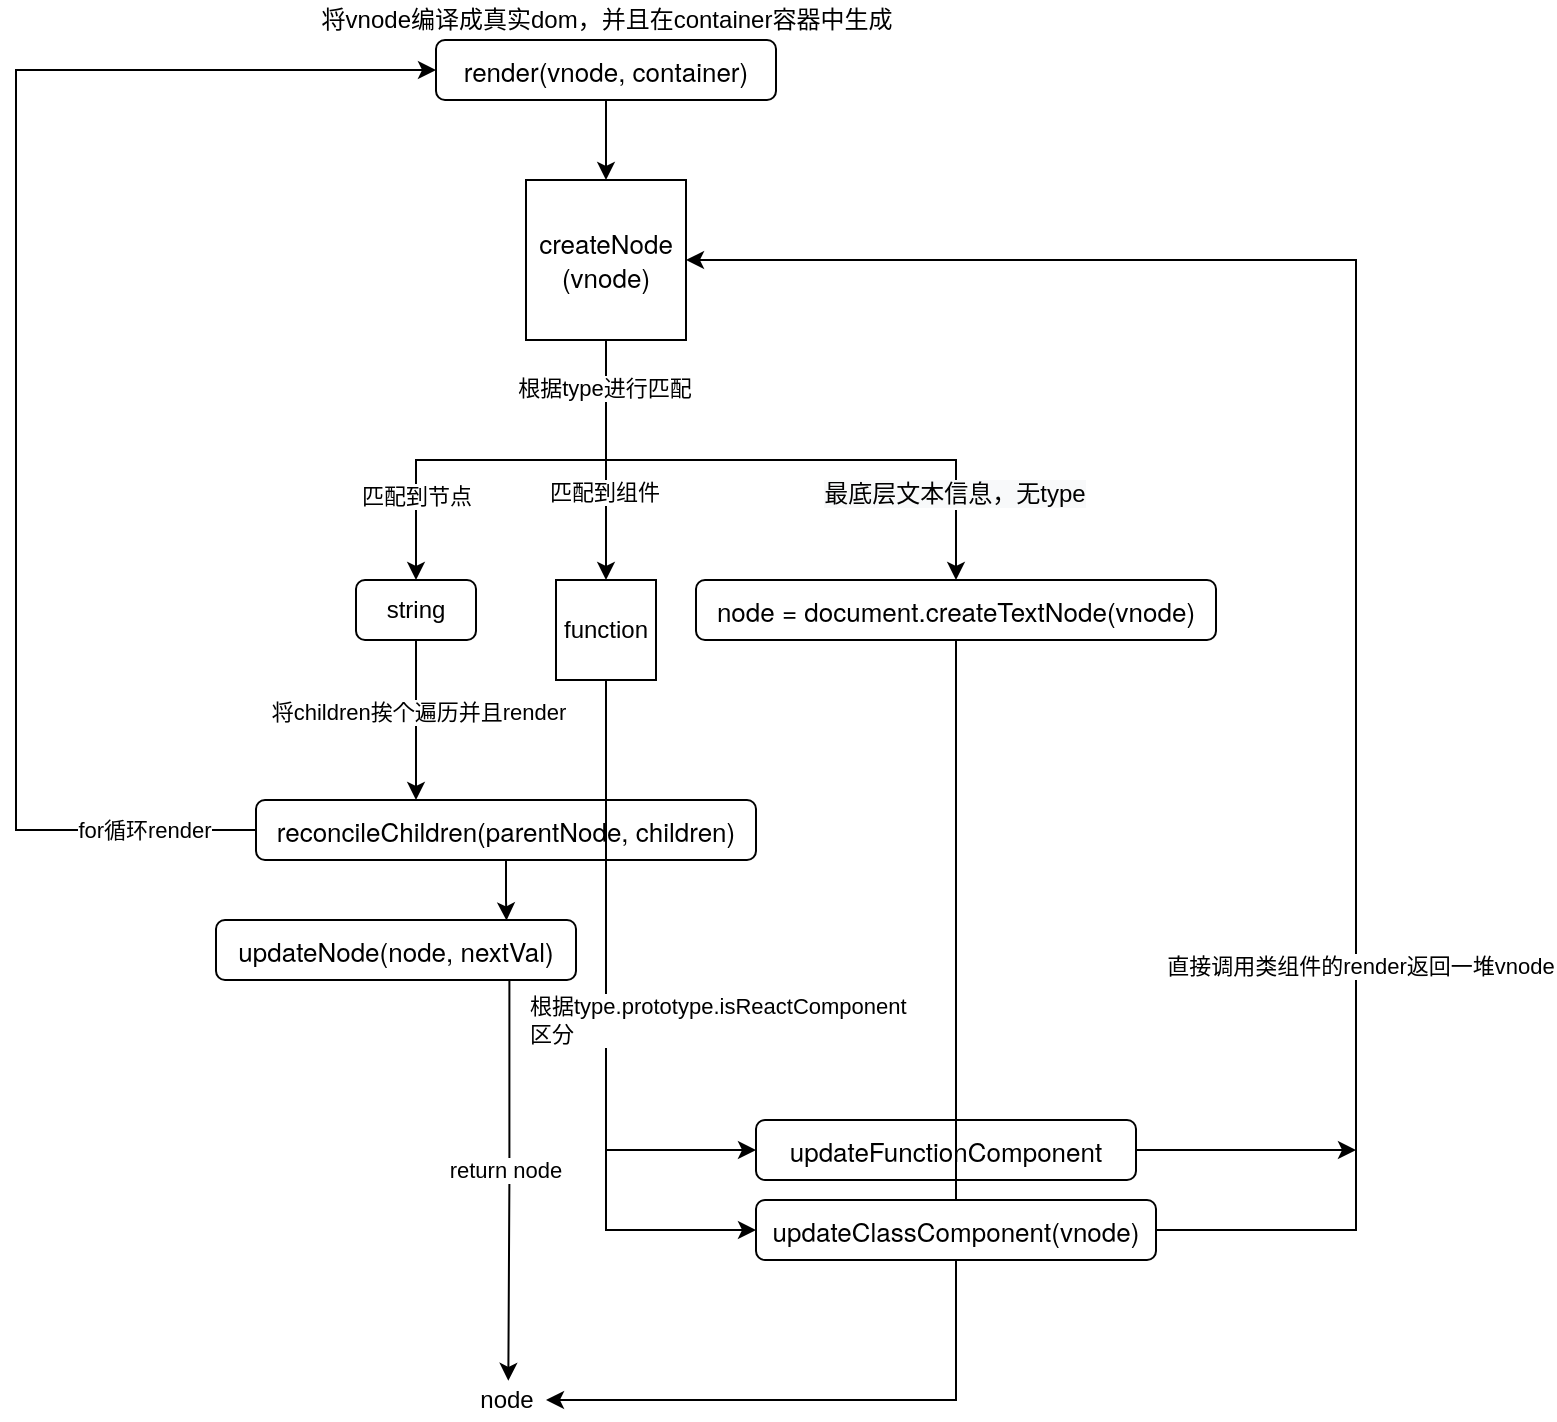 <mxfile version="15.6.5" type="github">
  <diagram id="Xpdo446xeNEyikhnvSWz" name="Page-1">
    <mxGraphModel dx="2354" dy="839" grid="1" gridSize="10" guides="1" tooltips="1" connect="1" arrows="1" fold="1" page="1" pageScale="1" pageWidth="827" pageHeight="1169" math="0" shadow="0">
      <root>
        <mxCell id="0" />
        <mxCell id="1" parent="0" />
        <mxCell id="7rKRXa0emyEfOEcInCLG-19" value="" style="edgeStyle=orthogonalEdgeStyle;rounded=0;orthogonalLoop=1;jettySize=auto;html=1;fontColor=default;" parent="1" source="7rKRXa0emyEfOEcInCLG-6" target="7rKRXa0emyEfOEcInCLG-18" edge="1">
          <mxGeometry relative="1" as="geometry" />
        </mxCell>
        <mxCell id="7rKRXa0emyEfOEcInCLG-6" value="&lt;p class=&quot;p1&quot; style=&quot;margin: 0px ; font-stretch: normal ; font-size: 13px ; line-height: normal ; font-family: &amp;quot;helvetica neue&amp;quot;&quot;&gt;render&lt;span style=&quot;font-family: &amp;quot;helvetica neue&amp;quot;&quot;&gt;(vnode, container)&lt;/span&gt;&lt;/p&gt;" style="rounded=1;whiteSpace=wrap;html=1;fontColor=default;strokeColor=default;fillColor=default;" parent="1" vertex="1">
          <mxGeometry x="200" y="150" width="170" height="30" as="geometry" />
        </mxCell>
        <mxCell id="1rehVb3I6I_Pl5jy723j-2" style="edgeStyle=orthogonalEdgeStyle;rounded=0;orthogonalLoop=1;jettySize=auto;html=1;entryX=0;entryY=0.5;entryDx=0;entryDy=0;fontColor=default;strokeColor=default;labelBackgroundColor=default;" edge="1" parent="1" source="7rKRXa0emyEfOEcInCLG-12" target="7rKRXa0emyEfOEcInCLG-6">
          <mxGeometry relative="1" as="geometry">
            <Array as="points">
              <mxPoint x="-10" y="545" />
              <mxPoint x="-10" y="165" />
            </Array>
          </mxGeometry>
        </mxCell>
        <mxCell id="1rehVb3I6I_Pl5jy723j-4" value="for循环render" style="edgeLabel;html=1;align=center;verticalAlign=middle;resizable=0;points=[];fontColor=default;labelBackgroundColor=default;" vertex="1" connectable="0" parent="1rehVb3I6I_Pl5jy723j-2">
          <mxGeometry x="-0.82" y="-3" relative="1" as="geometry">
            <mxPoint x="8" y="3" as="offset" />
          </mxGeometry>
        </mxCell>
        <mxCell id="1rehVb3I6I_Pl5jy723j-17" style="edgeStyle=orthogonalEdgeStyle;rounded=0;orthogonalLoop=1;jettySize=auto;html=1;entryX=0.807;entryY=0.007;entryDx=0;entryDy=0;entryPerimeter=0;labelBackgroundColor=default;fontColor=default;strokeColor=default;" edge="1" parent="1" source="7rKRXa0emyEfOEcInCLG-12" target="7rKRXa0emyEfOEcInCLG-14">
          <mxGeometry relative="1" as="geometry" />
        </mxCell>
        <mxCell id="7rKRXa0emyEfOEcInCLG-12" value="&lt;p class=&quot;p1&quot; style=&quot;margin: 0px ; font-stretch: normal ; font-size: 13px ; line-height: normal ; font-family: &amp;quot;helvetica neue&amp;quot;&quot;&gt;reconcileChildren(parentNode, children)&lt;/p&gt;" style="rounded=1;whiteSpace=wrap;html=1;fontColor=default;strokeColor=default;fillColor=default;" parent="1" vertex="1">
          <mxGeometry x="110" y="530" width="250" height="30" as="geometry" />
        </mxCell>
        <mxCell id="1rehVb3I6I_Pl5jy723j-19" style="edgeStyle=orthogonalEdgeStyle;rounded=0;orthogonalLoop=1;jettySize=auto;html=1;entryX=0.529;entryY=0.021;entryDx=0;entryDy=0;entryPerimeter=0;labelBackgroundColor=default;fontColor=default;strokeColor=default;exitX=0.815;exitY=0.995;exitDx=0;exitDy=0;exitPerimeter=0;" edge="1" parent="1" source="7rKRXa0emyEfOEcInCLG-14" target="1rehVb3I6I_Pl5jy723j-5">
          <mxGeometry relative="1" as="geometry" />
        </mxCell>
        <mxCell id="1rehVb3I6I_Pl5jy723j-20" value="return node&amp;nbsp;" style="edgeLabel;html=1;align=center;verticalAlign=middle;resizable=0;points=[];fontColor=default;" vertex="1" connectable="0" parent="1rehVb3I6I_Pl5jy723j-19">
          <mxGeometry x="-0.062" y="-1" relative="1" as="geometry">
            <mxPoint as="offset" />
          </mxGeometry>
        </mxCell>
        <mxCell id="7rKRXa0emyEfOEcInCLG-14" value="&lt;p class=&quot;p1&quot; style=&quot;margin: 0px ; font-stretch: normal ; font-size: 13px ; line-height: normal ; font-family: &amp;quot;helvetica neue&amp;quot;&quot;&gt;updateNode(node, nextVal)&lt;/p&gt;" style="rounded=1;whiteSpace=wrap;html=1;fontColor=default;strokeColor=default;fillColor=default;" parent="1" vertex="1">
          <mxGeometry x="90" y="590" width="180" height="30" as="geometry" />
        </mxCell>
        <mxCell id="1rehVb3I6I_Pl5jy723j-28" style="edgeStyle=orthogonalEdgeStyle;rounded=0;orthogonalLoop=1;jettySize=auto;html=1;labelBackgroundColor=default;fontColor=default;strokeColor=default;" edge="1" parent="1" source="7rKRXa0emyEfOEcInCLG-15">
          <mxGeometry relative="1" as="geometry">
            <mxPoint x="660" y="705.0" as="targetPoint" />
          </mxGeometry>
        </mxCell>
        <mxCell id="7rKRXa0emyEfOEcInCLG-15" value="&lt;p class=&quot;p1&quot; style=&quot;margin: 0px ; font-stretch: normal ; font-size: 13px ; line-height: normal ; font-family: &amp;quot;helvetica neue&amp;quot;&quot;&gt;updateFunctionComponent&lt;/p&gt;" style="rounded=1;whiteSpace=wrap;html=1;fontColor=default;strokeColor=default;fillColor=default;" parent="1" vertex="1">
          <mxGeometry x="360" y="690" width="190" height="30" as="geometry" />
        </mxCell>
        <mxCell id="7rKRXa0emyEfOEcInCLG-33" value="" style="edgeStyle=orthogonalEdgeStyle;rounded=0;orthogonalLoop=1;jettySize=auto;html=1;labelBackgroundColor=default;fontColor=default;strokeColor=default;" parent="1" source="7rKRXa0emyEfOEcInCLG-18" target="7rKRXa0emyEfOEcInCLG-20" edge="1">
          <mxGeometry relative="1" as="geometry" />
        </mxCell>
        <mxCell id="1rehVb3I6I_Pl5jy723j-8" value="匹配到组件" style="edgeLabel;html=1;align=center;verticalAlign=middle;resizable=0;points=[];fontColor=default;" vertex="1" connectable="0" parent="7rKRXa0emyEfOEcInCLG-33">
          <mxGeometry x="0.264" y="-1" relative="1" as="geometry">
            <mxPoint as="offset" />
          </mxGeometry>
        </mxCell>
        <mxCell id="7rKRXa0emyEfOEcInCLG-34" style="edgeStyle=orthogonalEdgeStyle;rounded=0;orthogonalLoop=1;jettySize=auto;html=1;entryX=0.5;entryY=0;entryDx=0;entryDy=0;labelBackgroundColor=default;fontColor=default;strokeColor=default;exitX=0.5;exitY=1;exitDx=0;exitDy=0;" parent="1" source="7rKRXa0emyEfOEcInCLG-18" target="7rKRXa0emyEfOEcInCLG-22" edge="1">
          <mxGeometry relative="1" as="geometry" />
        </mxCell>
        <mxCell id="1rehVb3I6I_Pl5jy723j-7" value="匹配到节点" style="edgeLabel;html=1;align=center;verticalAlign=middle;resizable=0;points=[];fontColor=default;labelBackgroundColor=default;" vertex="1" connectable="0" parent="7rKRXa0emyEfOEcInCLG-34">
          <mxGeometry x="0.605" y="-2" relative="1" as="geometry">
            <mxPoint x="2" as="offset" />
          </mxGeometry>
        </mxCell>
        <mxCell id="7rKRXa0emyEfOEcInCLG-35" style="edgeStyle=orthogonalEdgeStyle;rounded=0;orthogonalLoop=1;jettySize=auto;html=1;entryX=0.5;entryY=0;entryDx=0;entryDy=0;labelBackgroundColor=default;fontColor=default;strokeColor=default;exitX=0.5;exitY=1;exitDx=0;exitDy=0;" parent="1" source="7rKRXa0emyEfOEcInCLG-18" target="7rKRXa0emyEfOEcInCLG-25" edge="1">
          <mxGeometry relative="1" as="geometry" />
        </mxCell>
        <mxCell id="1rehVb3I6I_Pl5jy723j-11" value="根据type进行匹配" style="edgeLabel;html=1;align=center;verticalAlign=middle;resizable=0;points=[];fontColor=default;" vertex="1" connectable="0" parent="7rKRXa0emyEfOEcInCLG-35">
          <mxGeometry x="-0.838" y="-1" relative="1" as="geometry">
            <mxPoint as="offset" />
          </mxGeometry>
        </mxCell>
        <mxCell id="1rehVb3I6I_Pl5jy723j-24" value="&lt;span style=&quot;font-size: 12px ; background-color: rgb(248 , 249 , 250)&quot;&gt;最底层文本信息，无type&lt;/span&gt;" style="edgeLabel;html=1;align=center;verticalAlign=middle;resizable=0;points=[];fontColor=default;" vertex="1" connectable="0" parent="7rKRXa0emyEfOEcInCLG-35">
          <mxGeometry x="0.709" y="-1" relative="1" as="geometry">
            <mxPoint as="offset" />
          </mxGeometry>
        </mxCell>
        <mxCell id="7rKRXa0emyEfOEcInCLG-18" value="&lt;span style=&quot;font-family: &amp;#34;helvetica neue&amp;#34; ; font-size: 13px&quot;&gt;createNode&lt;br&gt;(vnode)&lt;br&gt;&lt;/span&gt;" style="whiteSpace=wrap;html=1;aspect=fixed;fontColor=default;strokeColor=default;fillColor=default;" parent="1" vertex="1">
          <mxGeometry x="245" y="220" width="80" height="80" as="geometry" />
        </mxCell>
        <mxCell id="7rKRXa0emyEfOEcInCLG-37" style="edgeStyle=orthogonalEdgeStyle;rounded=0;orthogonalLoop=1;jettySize=auto;html=1;labelBackgroundColor=default;fontColor=default;strokeColor=default;entryX=0;entryY=0.5;entryDx=0;entryDy=0;" parent="1" source="7rKRXa0emyEfOEcInCLG-20" target="7rKRXa0emyEfOEcInCLG-15" edge="1">
          <mxGeometry relative="1" as="geometry">
            <mxPoint x="340" y="585" as="targetPoint" />
            <Array as="points">
              <mxPoint x="285" y="705" />
            </Array>
          </mxGeometry>
        </mxCell>
        <mxCell id="7rKRXa0emyEfOEcInCLG-39" style="edgeStyle=orthogonalEdgeStyle;rounded=0;orthogonalLoop=1;jettySize=auto;html=1;entryX=0;entryY=0.5;entryDx=0;entryDy=0;labelBackgroundColor=default;fontColor=default;strokeColor=default;" parent="1" source="7rKRXa0emyEfOEcInCLG-20" target="7rKRXa0emyEfOEcInCLG-38" edge="1">
          <mxGeometry relative="1" as="geometry">
            <Array as="points">
              <mxPoint x="285" y="745" />
            </Array>
          </mxGeometry>
        </mxCell>
        <mxCell id="1rehVb3I6I_Pl5jy723j-25" value="根据type.prototype.isReactComponent&lt;br&gt;区分" style="edgeLabel;html=1;align=left;verticalAlign=middle;resizable=0;points=[];fontColor=default;labelBackgroundColor=default;" vertex="1" connectable="0" parent="7rKRXa0emyEfOEcInCLG-39">
          <mxGeometry x="-0.073" y="-1" relative="1" as="geometry">
            <mxPoint x="-39" y="8" as="offset" />
          </mxGeometry>
        </mxCell>
        <mxCell id="7rKRXa0emyEfOEcInCLG-20" value="function" style="whiteSpace=wrap;html=1;aspect=fixed;fontColor=default;strokeColor=default;fillColor=default;" parent="1" vertex="1">
          <mxGeometry x="260" y="420" width="50" height="50" as="geometry" />
        </mxCell>
        <mxCell id="7rKRXa0emyEfOEcInCLG-41" style="edgeStyle=orthogonalEdgeStyle;rounded=0;orthogonalLoop=1;jettySize=auto;html=1;labelBackgroundColor=default;fontColor=default;strokeColor=default;" parent="1" source="7rKRXa0emyEfOEcInCLG-22" edge="1">
          <mxGeometry relative="1" as="geometry">
            <mxPoint x="190" y="530" as="targetPoint" />
          </mxGeometry>
        </mxCell>
        <mxCell id="1rehVb3I6I_Pl5jy723j-21" value="将children挨个遍历并且render" style="edgeLabel;html=1;align=center;verticalAlign=middle;resizable=0;points=[];fontColor=default;" vertex="1" connectable="0" parent="7rKRXa0emyEfOEcInCLG-41">
          <mxGeometry x="-0.1" y="1" relative="1" as="geometry">
            <mxPoint as="offset" />
          </mxGeometry>
        </mxCell>
        <mxCell id="7rKRXa0emyEfOEcInCLG-22" value="string" style="rounded=1;whiteSpace=wrap;html=1;fontColor=default;strokeColor=default;fillColor=default;" parent="1" vertex="1">
          <mxGeometry x="160" y="420" width="60" height="30" as="geometry" />
        </mxCell>
        <mxCell id="1rehVb3I6I_Pl5jy723j-18" style="edgeStyle=orthogonalEdgeStyle;rounded=0;orthogonalLoop=1;jettySize=auto;html=1;labelBackgroundColor=default;fontColor=default;strokeColor=default;" edge="1" parent="1" source="7rKRXa0emyEfOEcInCLG-25" target="1rehVb3I6I_Pl5jy723j-5">
          <mxGeometry relative="1" as="geometry">
            <Array as="points">
              <mxPoint x="460" y="830" />
            </Array>
          </mxGeometry>
        </mxCell>
        <mxCell id="7rKRXa0emyEfOEcInCLG-25" value="&lt;p class=&quot;p1&quot; style=&quot;margin: 0px ; font-stretch: normal ; font-size: 13px ; line-height: normal ; font-family: &amp;quot;helvetica neue&amp;quot;&quot;&gt;node = document.createTextNode(vnode)&lt;/p&gt;" style="rounded=1;whiteSpace=wrap;html=1;fontColor=default;strokeColor=default;fillColor=default;" parent="1" vertex="1">
          <mxGeometry x="330" y="420" width="260" height="30" as="geometry" />
        </mxCell>
        <mxCell id="1rehVb3I6I_Pl5jy723j-26" style="edgeStyle=orthogonalEdgeStyle;rounded=0;orthogonalLoop=1;jettySize=auto;html=1;entryX=1;entryY=0.5;entryDx=0;entryDy=0;labelBackgroundColor=default;fontColor=default;strokeColor=default;" edge="1" parent="1" source="7rKRXa0emyEfOEcInCLG-38" target="7rKRXa0emyEfOEcInCLG-18">
          <mxGeometry relative="1" as="geometry">
            <Array as="points">
              <mxPoint x="660" y="745" />
              <mxPoint x="660" y="260" />
            </Array>
          </mxGeometry>
        </mxCell>
        <mxCell id="1rehVb3I6I_Pl5jy723j-27" value="直接调用类组件的render返回一堆vnode" style="edgeLabel;html=1;align=center;verticalAlign=middle;resizable=0;points=[];fontColor=default;" vertex="1" connectable="0" parent="1rehVb3I6I_Pl5jy723j-26">
          <mxGeometry x="-0.495" y="-2" relative="1" as="geometry">
            <mxPoint as="offset" />
          </mxGeometry>
        </mxCell>
        <mxCell id="7rKRXa0emyEfOEcInCLG-38" value="&lt;p class=&quot;p1&quot; style=&quot;margin: 0px ; font-stretch: normal ; font-size: 13px ; line-height: normal ; font-family: &amp;quot;helvetica neue&amp;quot;&quot;&gt;updateClassComponent(vnode)&lt;/p&gt;" style="rounded=1;whiteSpace=wrap;html=1;fontColor=default;strokeColor=default;fillColor=default;" parent="1" vertex="1">
          <mxGeometry x="360" y="730" width="200" height="30" as="geometry" />
        </mxCell>
        <mxCell id="1rehVb3I6I_Pl5jy723j-5" value="node&lt;br&gt;" style="text;html=1;align=center;verticalAlign=middle;resizable=0;points=[];autosize=1;strokeColor=none;fillColor=none;fontColor=default;" vertex="1" parent="1">
          <mxGeometry x="215" y="820" width="40" height="20" as="geometry" />
        </mxCell>
        <mxCell id="1rehVb3I6I_Pl5jy723j-22" value="将vnode编译成真实dom，并且在container容器中生成" style="text;html=1;align=center;verticalAlign=middle;resizable=0;points=[];autosize=1;strokeColor=none;fillColor=none;fontColor=default;" vertex="1" parent="1">
          <mxGeometry x="135" y="130" width="300" height="20" as="geometry" />
        </mxCell>
      </root>
    </mxGraphModel>
  </diagram>
</mxfile>
